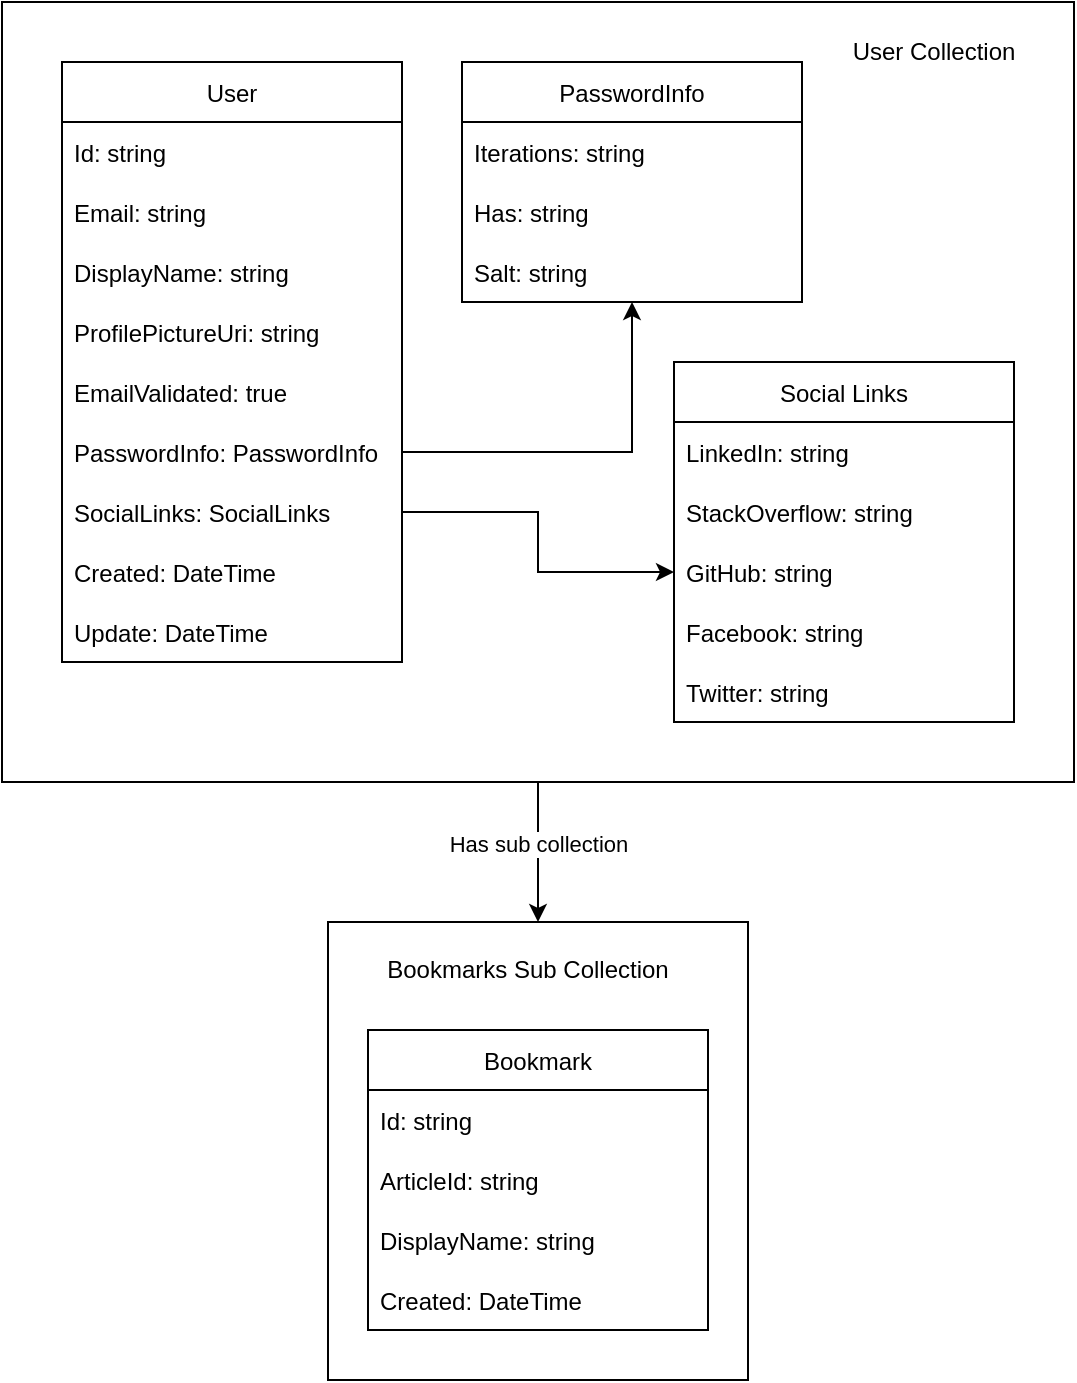 <mxfile version="20.2.7" type="github">
  <diagram id="eoDmwnrt7AnTwp-9dPMA" name="Page-1">
    <mxGraphModel dx="1452" dy="907" grid="1" gridSize="10" guides="1" tooltips="1" connect="1" arrows="1" fold="1" page="1" pageScale="1" pageWidth="827" pageHeight="1169" math="0" shadow="0">
      <root>
        <mxCell id="0" />
        <mxCell id="1" parent="0" />
        <mxCell id="MaDMwwRkFXLWG0-b9X80-67" value="" style="group" vertex="1" connectable="0" parent="1">
          <mxGeometry x="173" y="570" width="210" height="229" as="geometry" />
        </mxCell>
        <mxCell id="MaDMwwRkFXLWG0-b9X80-52" value="" style="rounded=0;whiteSpace=wrap;html=1;glass=0;fillStyle=auto;fillColor=none;" vertex="1" parent="MaDMwwRkFXLWG0-b9X80-67">
          <mxGeometry width="210" height="229" as="geometry" />
        </mxCell>
        <mxCell id="MaDMwwRkFXLWG0-b9X80-42" value="Bookmark" style="swimlane;fontStyle=0;childLayout=stackLayout;horizontal=1;startSize=30;horizontalStack=0;resizeParent=1;resizeParentMax=0;resizeLast=0;collapsible=1;marginBottom=0;fillStyle=auto;swimlaneLine=1;glass=0;" vertex="1" parent="MaDMwwRkFXLWG0-b9X80-67">
          <mxGeometry x="20" y="54" width="170" height="150" as="geometry">
            <mxRectangle x="20" y="54" width="70" height="30" as="alternateBounds" />
          </mxGeometry>
        </mxCell>
        <mxCell id="MaDMwwRkFXLWG0-b9X80-43" value="Id: string" style="text;strokeColor=none;fillColor=none;align=left;verticalAlign=middle;spacingLeft=4;spacingRight=4;overflow=hidden;points=[[0,0.5],[1,0.5]];portConstraint=eastwest;rotatable=0;" vertex="1" parent="MaDMwwRkFXLWG0-b9X80-42">
          <mxGeometry y="30" width="170" height="30" as="geometry" />
        </mxCell>
        <mxCell id="MaDMwwRkFXLWG0-b9X80-44" value="ArticleId: string" style="text;strokeColor=none;fillColor=none;align=left;verticalAlign=middle;spacingLeft=4;spacingRight=4;overflow=hidden;points=[[0,0.5],[1,0.5]];portConstraint=eastwest;rotatable=0;" vertex="1" parent="MaDMwwRkFXLWG0-b9X80-42">
          <mxGeometry y="60" width="170" height="30" as="geometry" />
        </mxCell>
        <mxCell id="MaDMwwRkFXLWG0-b9X80-45" value="DisplayName: string" style="text;strokeColor=none;fillColor=none;align=left;verticalAlign=middle;spacingLeft=4;spacingRight=4;overflow=hidden;points=[[0,0.5],[1,0.5]];portConstraint=eastwest;rotatable=0;" vertex="1" parent="MaDMwwRkFXLWG0-b9X80-42">
          <mxGeometry y="90" width="170" height="30" as="geometry" />
        </mxCell>
        <mxCell id="MaDMwwRkFXLWG0-b9X80-50" value="Created: DateTime" style="text;strokeColor=none;fillColor=none;align=left;verticalAlign=middle;spacingLeft=4;spacingRight=4;overflow=hidden;points=[[0,0.5],[1,0.5]];portConstraint=eastwest;rotatable=0;" vertex="1" parent="MaDMwwRkFXLWG0-b9X80-42">
          <mxGeometry y="120" width="170" height="30" as="geometry" />
        </mxCell>
        <mxCell id="MaDMwwRkFXLWG0-b9X80-65" value="Bookmarks Sub Collection" style="text;html=1;strokeColor=none;fillColor=none;align=center;verticalAlign=middle;whiteSpace=wrap;rounded=0;glass=0;fillStyle=auto;" vertex="1" parent="MaDMwwRkFXLWG0-b9X80-67">
          <mxGeometry x="20" y="9" width="160" height="30" as="geometry" />
        </mxCell>
        <mxCell id="MaDMwwRkFXLWG0-b9X80-70" style="edgeStyle=orthogonalEdgeStyle;rounded=0;orthogonalLoop=1;jettySize=auto;html=1;exitX=0.5;exitY=1;exitDx=0;exitDy=0;entryX=0.5;entryY=0;entryDx=0;entryDy=0;" edge="1" parent="1" source="MaDMwwRkFXLWG0-b9X80-37" target="MaDMwwRkFXLWG0-b9X80-52">
          <mxGeometry relative="1" as="geometry" />
        </mxCell>
        <mxCell id="MaDMwwRkFXLWG0-b9X80-71" value="Has sub collection" style="edgeLabel;html=1;align=center;verticalAlign=middle;resizable=0;points=[];" vertex="1" connectable="0" parent="MaDMwwRkFXLWG0-b9X80-70">
          <mxGeometry x="-0.02" y="-3" relative="1" as="geometry">
            <mxPoint x="3" y="-4" as="offset" />
          </mxGeometry>
        </mxCell>
        <mxCell id="MaDMwwRkFXLWG0-b9X80-72" value="" style="group" vertex="1" connectable="0" parent="1">
          <mxGeometry x="10" y="110" width="536" height="390" as="geometry" />
        </mxCell>
        <mxCell id="MaDMwwRkFXLWG0-b9X80-1" value="User" style="swimlane;fontStyle=0;childLayout=stackLayout;horizontal=1;startSize=30;horizontalStack=0;resizeParent=1;resizeParentMax=0;resizeLast=0;collapsible=1;marginBottom=0;fillStyle=auto;swimlaneLine=1;glass=0;" vertex="1" parent="MaDMwwRkFXLWG0-b9X80-72">
          <mxGeometry x="30" y="30" width="170" height="300" as="geometry">
            <mxRectangle x="150" y="170" width="70" height="30" as="alternateBounds" />
          </mxGeometry>
        </mxCell>
        <mxCell id="MaDMwwRkFXLWG0-b9X80-2" value="Id: string" style="text;strokeColor=none;fillColor=none;align=left;verticalAlign=middle;spacingLeft=4;spacingRight=4;overflow=hidden;points=[[0,0.5],[1,0.5]];portConstraint=eastwest;rotatable=0;" vertex="1" parent="MaDMwwRkFXLWG0-b9X80-1">
          <mxGeometry y="30" width="170" height="30" as="geometry" />
        </mxCell>
        <mxCell id="MaDMwwRkFXLWG0-b9X80-3" value="Email: string" style="text;strokeColor=none;fillColor=none;align=left;verticalAlign=middle;spacingLeft=4;spacingRight=4;overflow=hidden;points=[[0,0.5],[1,0.5]];portConstraint=eastwest;rotatable=0;" vertex="1" parent="MaDMwwRkFXLWG0-b9X80-1">
          <mxGeometry y="60" width="170" height="30" as="geometry" />
        </mxCell>
        <mxCell id="MaDMwwRkFXLWG0-b9X80-4" value="DisplayName: string" style="text;strokeColor=none;fillColor=none;align=left;verticalAlign=middle;spacingLeft=4;spacingRight=4;overflow=hidden;points=[[0,0.5],[1,0.5]];portConstraint=eastwest;rotatable=0;" vertex="1" parent="MaDMwwRkFXLWG0-b9X80-1">
          <mxGeometry y="90" width="170" height="30" as="geometry" />
        </mxCell>
        <mxCell id="MaDMwwRkFXLWG0-b9X80-10" value="ProfilePictureUri: string" style="text;strokeColor=none;fillColor=none;align=left;verticalAlign=middle;spacingLeft=4;spacingRight=4;overflow=hidden;points=[[0,0.5],[1,0.5]];portConstraint=eastwest;rotatable=0;" vertex="1" parent="MaDMwwRkFXLWG0-b9X80-1">
          <mxGeometry y="120" width="170" height="30" as="geometry" />
        </mxCell>
        <mxCell id="MaDMwwRkFXLWG0-b9X80-11" value="EmailValidated: true" style="text;strokeColor=none;fillColor=none;align=left;verticalAlign=middle;spacingLeft=4;spacingRight=4;overflow=hidden;points=[[0,0.5],[1,0.5]];portConstraint=eastwest;rotatable=0;" vertex="1" parent="MaDMwwRkFXLWG0-b9X80-1">
          <mxGeometry y="150" width="170" height="30" as="geometry" />
        </mxCell>
        <mxCell id="MaDMwwRkFXLWG0-b9X80-12" value="PasswordInfo: PasswordInfo" style="text;strokeColor=none;fillColor=none;align=left;verticalAlign=middle;spacingLeft=4;spacingRight=4;overflow=hidden;points=[[0,0.5],[1,0.5]];portConstraint=eastwest;rotatable=0;" vertex="1" parent="MaDMwwRkFXLWG0-b9X80-1">
          <mxGeometry y="180" width="170" height="30" as="geometry" />
        </mxCell>
        <mxCell id="MaDMwwRkFXLWG0-b9X80-13" value="SocialLinks: SocialLinks" style="text;strokeColor=none;fillColor=none;align=left;verticalAlign=middle;spacingLeft=4;spacingRight=4;overflow=hidden;points=[[0,0.5],[1,0.5]];portConstraint=eastwest;rotatable=0;" vertex="1" parent="MaDMwwRkFXLWG0-b9X80-1">
          <mxGeometry y="210" width="170" height="30" as="geometry" />
        </mxCell>
        <mxCell id="MaDMwwRkFXLWG0-b9X80-14" value="Created: DateTime" style="text;strokeColor=none;fillColor=none;align=left;verticalAlign=middle;spacingLeft=4;spacingRight=4;overflow=hidden;points=[[0,0.5],[1,0.5]];portConstraint=eastwest;rotatable=0;" vertex="1" parent="MaDMwwRkFXLWG0-b9X80-1">
          <mxGeometry y="240" width="170" height="30" as="geometry" />
        </mxCell>
        <mxCell id="MaDMwwRkFXLWG0-b9X80-15" value="Update: DateTime" style="text;strokeColor=none;fillColor=none;align=left;verticalAlign=middle;spacingLeft=4;spacingRight=4;overflow=hidden;points=[[0,0.5],[1,0.5]];portConstraint=eastwest;rotatable=0;" vertex="1" parent="MaDMwwRkFXLWG0-b9X80-1">
          <mxGeometry y="270" width="170" height="30" as="geometry" />
        </mxCell>
        <mxCell id="MaDMwwRkFXLWG0-b9X80-37" value="" style="rounded=0;whiteSpace=wrap;html=1;glass=0;fillStyle=auto;fillColor=none;" vertex="1" parent="MaDMwwRkFXLWG0-b9X80-72">
          <mxGeometry width="536" height="390" as="geometry" />
        </mxCell>
        <mxCell id="MaDMwwRkFXLWG0-b9X80-16" value="PasswordInfo" style="swimlane;fontStyle=0;childLayout=stackLayout;horizontal=1;startSize=30;horizontalStack=0;resizeParent=1;resizeParentMax=0;resizeLast=0;collapsible=1;marginBottom=0;fillStyle=auto;swimlaneLine=1;glass=0;" vertex="1" parent="MaDMwwRkFXLWG0-b9X80-72">
          <mxGeometry x="230" y="30" width="170" height="120" as="geometry">
            <mxRectangle x="230" y="30" width="90" height="30" as="alternateBounds" />
          </mxGeometry>
        </mxCell>
        <mxCell id="MaDMwwRkFXLWG0-b9X80-17" value="Iterations: string" style="text;strokeColor=none;fillColor=none;align=left;verticalAlign=middle;spacingLeft=4;spacingRight=4;overflow=hidden;points=[[0,0.5],[1,0.5]];portConstraint=eastwest;rotatable=0;" vertex="1" parent="MaDMwwRkFXLWG0-b9X80-16">
          <mxGeometry y="30" width="170" height="30" as="geometry" />
        </mxCell>
        <mxCell id="MaDMwwRkFXLWG0-b9X80-18" value="Has: string" style="text;strokeColor=none;fillColor=none;align=left;verticalAlign=middle;spacingLeft=4;spacingRight=4;overflow=hidden;points=[[0,0.5],[1,0.5]];portConstraint=eastwest;rotatable=0;" vertex="1" parent="MaDMwwRkFXLWG0-b9X80-16">
          <mxGeometry y="60" width="170" height="30" as="geometry" />
        </mxCell>
        <mxCell id="MaDMwwRkFXLWG0-b9X80-19" value="Salt: string" style="text;strokeColor=none;fillColor=none;align=left;verticalAlign=middle;spacingLeft=4;spacingRight=4;overflow=hidden;points=[[0,0.5],[1,0.5]];portConstraint=eastwest;rotatable=0;" vertex="1" parent="MaDMwwRkFXLWG0-b9X80-16">
          <mxGeometry y="90" width="170" height="30" as="geometry" />
        </mxCell>
        <mxCell id="MaDMwwRkFXLWG0-b9X80-26" value="Social Links" style="swimlane;fontStyle=0;childLayout=stackLayout;horizontal=1;startSize=30;horizontalStack=0;resizeParent=1;resizeParentMax=0;resizeLast=0;collapsible=1;marginBottom=0;fillStyle=auto;swimlaneLine=1;glass=0;" vertex="1" parent="MaDMwwRkFXLWG0-b9X80-72">
          <mxGeometry x="336" y="180" width="170" height="180" as="geometry">
            <mxRectangle x="340" y="165" width="90" height="30" as="alternateBounds" />
          </mxGeometry>
        </mxCell>
        <mxCell id="MaDMwwRkFXLWG0-b9X80-27" value="LinkedIn: string" style="text;strokeColor=none;fillColor=none;align=left;verticalAlign=middle;spacingLeft=4;spacingRight=4;overflow=hidden;points=[[0,0.5],[1,0.5]];portConstraint=eastwest;rotatable=0;" vertex="1" parent="MaDMwwRkFXLWG0-b9X80-26">
          <mxGeometry y="30" width="170" height="30" as="geometry" />
        </mxCell>
        <mxCell id="MaDMwwRkFXLWG0-b9X80-28" value="StackOverflow: string" style="text;strokeColor=none;fillColor=none;align=left;verticalAlign=middle;spacingLeft=4;spacingRight=4;overflow=hidden;points=[[0,0.5],[1,0.5]];portConstraint=eastwest;rotatable=0;" vertex="1" parent="MaDMwwRkFXLWG0-b9X80-26">
          <mxGeometry y="60" width="170" height="30" as="geometry" />
        </mxCell>
        <mxCell id="MaDMwwRkFXLWG0-b9X80-29" value="GitHub: string" style="text;strokeColor=none;fillColor=none;align=left;verticalAlign=middle;spacingLeft=4;spacingRight=4;overflow=hidden;points=[[0,0.5],[1,0.5]];portConstraint=eastwest;rotatable=0;" vertex="1" parent="MaDMwwRkFXLWG0-b9X80-26">
          <mxGeometry y="90" width="170" height="30" as="geometry" />
        </mxCell>
        <mxCell id="MaDMwwRkFXLWG0-b9X80-30" value="Facebook: string" style="text;strokeColor=none;fillColor=none;align=left;verticalAlign=middle;spacingLeft=4;spacingRight=4;overflow=hidden;points=[[0,0.5],[1,0.5]];portConstraint=eastwest;rotatable=0;" vertex="1" parent="MaDMwwRkFXLWG0-b9X80-26">
          <mxGeometry y="120" width="170" height="30" as="geometry" />
        </mxCell>
        <mxCell id="MaDMwwRkFXLWG0-b9X80-31" value="Twitter: string" style="text;strokeColor=none;fillColor=none;align=left;verticalAlign=middle;spacingLeft=4;spacingRight=4;overflow=hidden;points=[[0,0.5],[1,0.5]];portConstraint=eastwest;rotatable=0;" vertex="1" parent="MaDMwwRkFXLWG0-b9X80-26">
          <mxGeometry y="150" width="170" height="30" as="geometry" />
        </mxCell>
        <mxCell id="MaDMwwRkFXLWG0-b9X80-33" style="edgeStyle=orthogonalEdgeStyle;rounded=0;orthogonalLoop=1;jettySize=auto;html=1;entryX=0.5;entryY=1;entryDx=0;entryDy=0;" edge="1" parent="MaDMwwRkFXLWG0-b9X80-72" source="MaDMwwRkFXLWG0-b9X80-12" target="MaDMwwRkFXLWG0-b9X80-16">
          <mxGeometry relative="1" as="geometry" />
        </mxCell>
        <mxCell id="MaDMwwRkFXLWG0-b9X80-35" style="edgeStyle=orthogonalEdgeStyle;rounded=0;orthogonalLoop=1;jettySize=auto;html=1;entryX=0;entryY=0.5;entryDx=0;entryDy=0;" edge="1" parent="MaDMwwRkFXLWG0-b9X80-72" source="MaDMwwRkFXLWG0-b9X80-13" target="MaDMwwRkFXLWG0-b9X80-29">
          <mxGeometry relative="1" as="geometry" />
        </mxCell>
        <mxCell id="MaDMwwRkFXLWG0-b9X80-39" value="User Collection" style="text;html=1;strokeColor=none;fillColor=none;align=center;verticalAlign=middle;whiteSpace=wrap;rounded=0;glass=0;fillStyle=auto;" vertex="1" parent="MaDMwwRkFXLWG0-b9X80-72">
          <mxGeometry x="416" y="10" width="100" height="30" as="geometry" />
        </mxCell>
      </root>
    </mxGraphModel>
  </diagram>
</mxfile>
